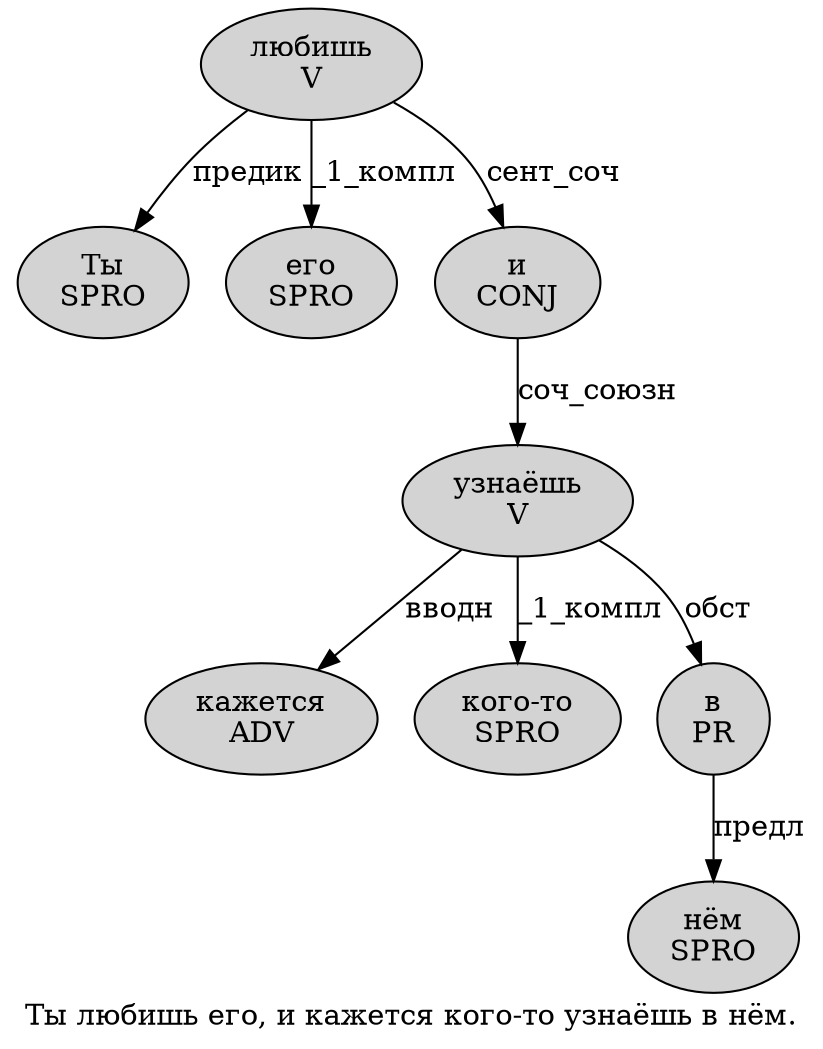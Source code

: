 digraph SENTENCE_2072 {
	graph [label="Ты любишь его, и кажется кого-то узнаёшь в нём."]
	node [style=filled]
		0 [label="Ты
SPRO" color="" fillcolor=lightgray penwidth=1 shape=ellipse]
		1 [label="любишь
V" color="" fillcolor=lightgray penwidth=1 shape=ellipse]
		2 [label="его
SPRO" color="" fillcolor=lightgray penwidth=1 shape=ellipse]
		4 [label="и
CONJ" color="" fillcolor=lightgray penwidth=1 shape=ellipse]
		5 [label="кажется
ADV" color="" fillcolor=lightgray penwidth=1 shape=ellipse]
		6 [label="кого-то
SPRO" color="" fillcolor=lightgray penwidth=1 shape=ellipse]
		7 [label="узнаёшь
V" color="" fillcolor=lightgray penwidth=1 shape=ellipse]
		8 [label="в
PR" color="" fillcolor=lightgray penwidth=1 shape=ellipse]
		9 [label="нём
SPRO" color="" fillcolor=lightgray penwidth=1 shape=ellipse]
			8 -> 9 [label="предл"]
			7 -> 5 [label="вводн"]
			7 -> 6 [label="_1_компл"]
			7 -> 8 [label="обст"]
			4 -> 7 [label="соч_союзн"]
			1 -> 0 [label="предик"]
			1 -> 2 [label="_1_компл"]
			1 -> 4 [label="сент_соч"]
}